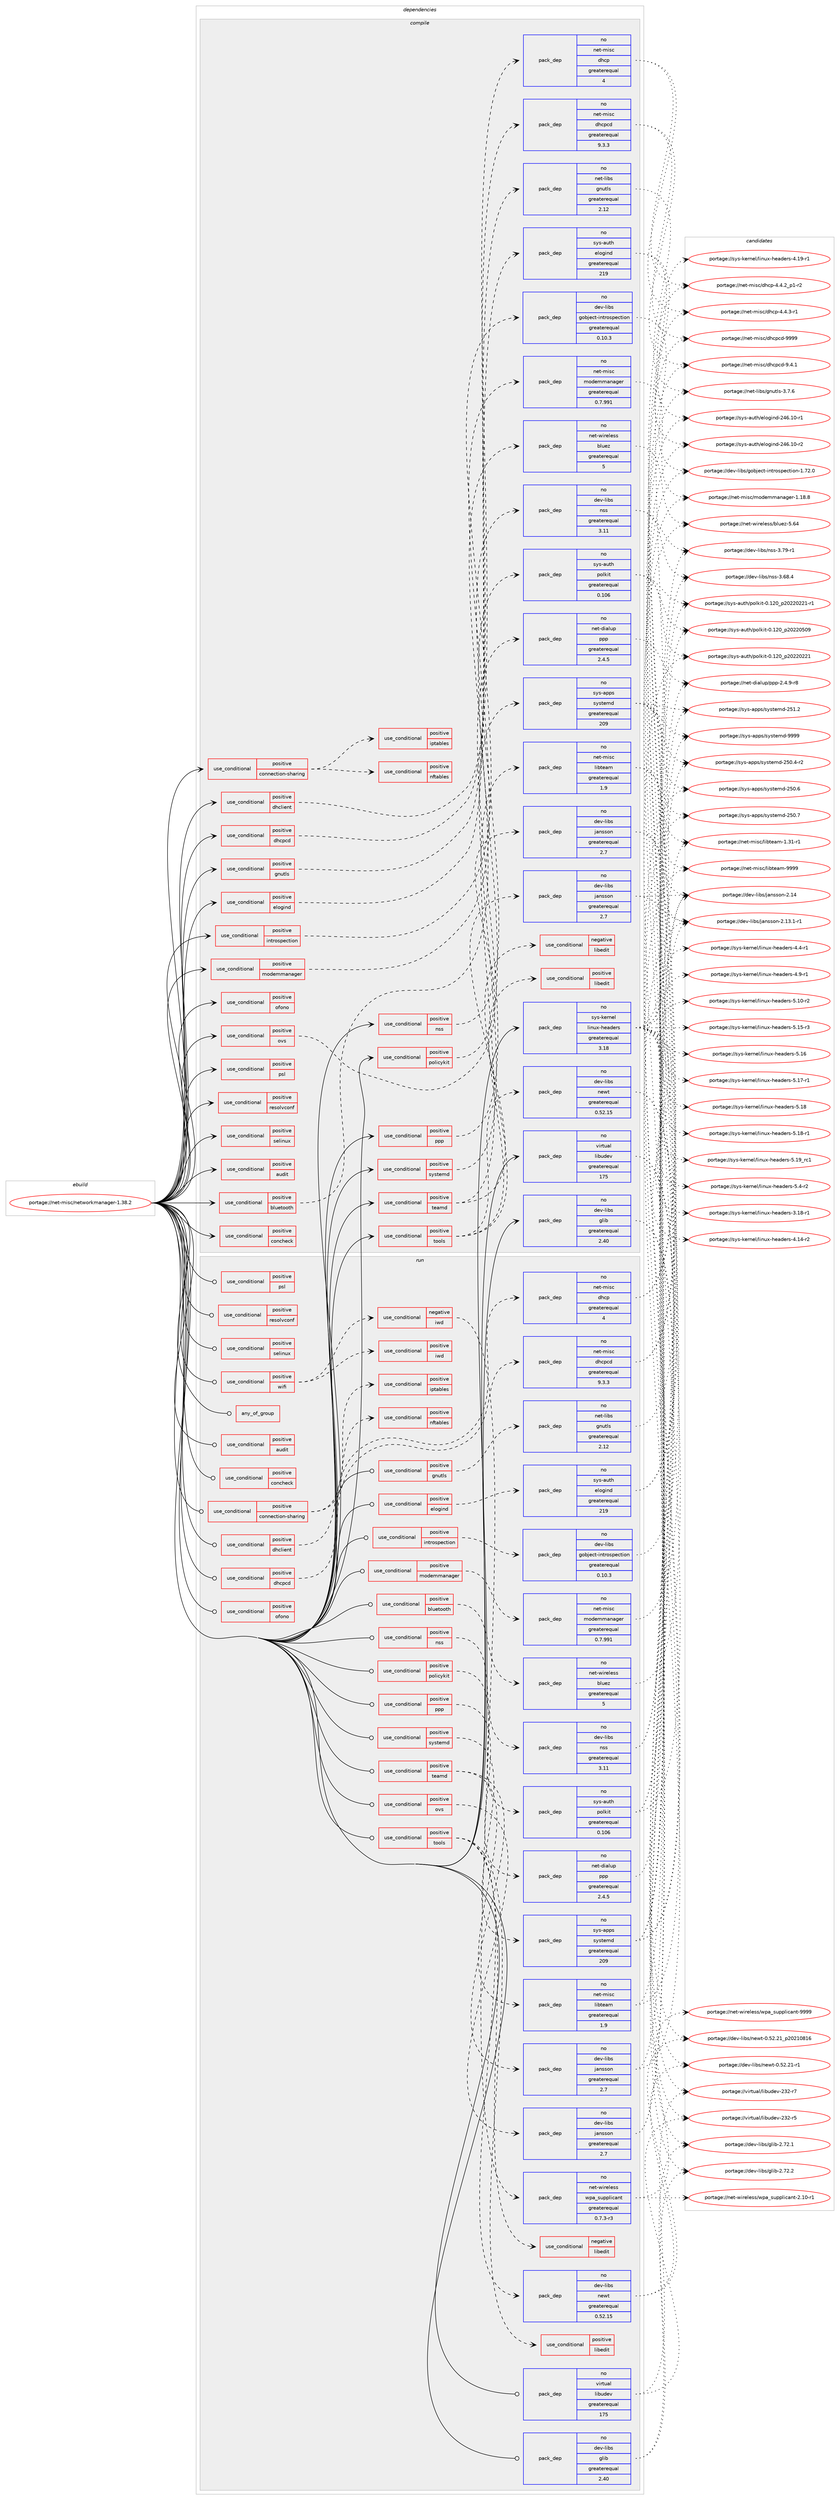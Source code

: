 digraph prolog {

# *************
# Graph options
# *************

newrank=true;
concentrate=true;
compound=true;
graph [rankdir=LR,fontname=Helvetica,fontsize=10,ranksep=1.5];#, ranksep=2.5, nodesep=0.2];
edge  [arrowhead=vee];
node  [fontname=Helvetica,fontsize=10];

# **********
# The ebuild
# **********

subgraph cluster_leftcol {
color=gray;
rank=same;
label=<<i>ebuild</i>>;
id [label="portage://net-misc/networkmanager-1.38.2", color=red, width=4, href="../net-misc/networkmanager-1.38.2.svg"];
}

# ****************
# The dependencies
# ****************

subgraph cluster_midcol {
color=gray;
label=<<i>dependencies</i>>;
subgraph cluster_compile {
fillcolor="#eeeeee";
style=filled;
label=<<i>compile</i>>;
subgraph cond1338 {
dependency1899 [label=<<TABLE BORDER="0" CELLBORDER="1" CELLSPACING="0" CELLPADDING="4"><TR><TD ROWSPAN="3" CELLPADDING="10">use_conditional</TD></TR><TR><TD>positive</TD></TR><TR><TD>audit</TD></TR></TABLE>>, shape=none, color=red];
# *** BEGIN UNKNOWN DEPENDENCY TYPE (TODO) ***
# dependency1899 -> package_dependency(portage://net-misc/networkmanager-1.38.2,install,no,sys-process,audit,none,[,,],[],[])
# *** END UNKNOWN DEPENDENCY TYPE (TODO) ***

}
id:e -> dependency1899:w [weight=20,style="solid",arrowhead="vee"];
subgraph cond1339 {
dependency1900 [label=<<TABLE BORDER="0" CELLBORDER="1" CELLSPACING="0" CELLPADDING="4"><TR><TD ROWSPAN="3" CELLPADDING="10">use_conditional</TD></TR><TR><TD>positive</TD></TR><TR><TD>bluetooth</TD></TR></TABLE>>, shape=none, color=red];
subgraph pack553 {
dependency1901 [label=<<TABLE BORDER="0" CELLBORDER="1" CELLSPACING="0" CELLPADDING="4" WIDTH="220"><TR><TD ROWSPAN="6" CELLPADDING="30">pack_dep</TD></TR><TR><TD WIDTH="110">no</TD></TR><TR><TD>net-wireless</TD></TR><TR><TD>bluez</TD></TR><TR><TD>greaterequal</TD></TR><TR><TD>5</TD></TR></TABLE>>, shape=none, color=blue];
}
dependency1900:e -> dependency1901:w [weight=20,style="dashed",arrowhead="vee"];
}
id:e -> dependency1900:w [weight=20,style="solid",arrowhead="vee"];
subgraph cond1340 {
dependency1902 [label=<<TABLE BORDER="0" CELLBORDER="1" CELLSPACING="0" CELLPADDING="4"><TR><TD ROWSPAN="3" CELLPADDING="10">use_conditional</TD></TR><TR><TD>positive</TD></TR><TR><TD>concheck</TD></TR></TABLE>>, shape=none, color=red];
# *** BEGIN UNKNOWN DEPENDENCY TYPE (TODO) ***
# dependency1902 -> package_dependency(portage://net-misc/networkmanager-1.38.2,install,no,net-misc,curl,none,[,,],[],[])
# *** END UNKNOWN DEPENDENCY TYPE (TODO) ***

}
id:e -> dependency1902:w [weight=20,style="solid",arrowhead="vee"];
subgraph cond1341 {
dependency1903 [label=<<TABLE BORDER="0" CELLBORDER="1" CELLSPACING="0" CELLPADDING="4"><TR><TD ROWSPAN="3" CELLPADDING="10">use_conditional</TD></TR><TR><TD>positive</TD></TR><TR><TD>connection-sharing</TD></TR></TABLE>>, shape=none, color=red];
# *** BEGIN UNKNOWN DEPENDENCY TYPE (TODO) ***
# dependency1903 -> package_dependency(portage://net-misc/networkmanager-1.38.2,install,no,net-dns,dnsmasq,none,[,,],[],[use(enable(dbus),none),use(enable(dhcp),none)])
# *** END UNKNOWN DEPENDENCY TYPE (TODO) ***

subgraph cond1342 {
dependency1904 [label=<<TABLE BORDER="0" CELLBORDER="1" CELLSPACING="0" CELLPADDING="4"><TR><TD ROWSPAN="3" CELLPADDING="10">use_conditional</TD></TR><TR><TD>positive</TD></TR><TR><TD>iptables</TD></TR></TABLE>>, shape=none, color=red];
# *** BEGIN UNKNOWN DEPENDENCY TYPE (TODO) ***
# dependency1904 -> package_dependency(portage://net-misc/networkmanager-1.38.2,install,no,net-firewall,iptables,none,[,,],[],[])
# *** END UNKNOWN DEPENDENCY TYPE (TODO) ***

}
dependency1903:e -> dependency1904:w [weight=20,style="dashed",arrowhead="vee"];
subgraph cond1343 {
dependency1905 [label=<<TABLE BORDER="0" CELLBORDER="1" CELLSPACING="0" CELLPADDING="4"><TR><TD ROWSPAN="3" CELLPADDING="10">use_conditional</TD></TR><TR><TD>positive</TD></TR><TR><TD>nftables</TD></TR></TABLE>>, shape=none, color=red];
# *** BEGIN UNKNOWN DEPENDENCY TYPE (TODO) ***
# dependency1905 -> package_dependency(portage://net-misc/networkmanager-1.38.2,install,no,net-firewall,nftables,none,[,,],[],[])
# *** END UNKNOWN DEPENDENCY TYPE (TODO) ***

}
dependency1903:e -> dependency1905:w [weight=20,style="dashed",arrowhead="vee"];
}
id:e -> dependency1903:w [weight=20,style="solid",arrowhead="vee"];
subgraph cond1344 {
dependency1906 [label=<<TABLE BORDER="0" CELLBORDER="1" CELLSPACING="0" CELLPADDING="4"><TR><TD ROWSPAN="3" CELLPADDING="10">use_conditional</TD></TR><TR><TD>positive</TD></TR><TR><TD>dhclient</TD></TR></TABLE>>, shape=none, color=red];
subgraph pack554 {
dependency1907 [label=<<TABLE BORDER="0" CELLBORDER="1" CELLSPACING="0" CELLPADDING="4" WIDTH="220"><TR><TD ROWSPAN="6" CELLPADDING="30">pack_dep</TD></TR><TR><TD WIDTH="110">no</TD></TR><TR><TD>net-misc</TD></TR><TR><TD>dhcp</TD></TR><TR><TD>greaterequal</TD></TR><TR><TD>4</TD></TR></TABLE>>, shape=none, color=blue];
}
dependency1906:e -> dependency1907:w [weight=20,style="dashed",arrowhead="vee"];
}
id:e -> dependency1906:w [weight=20,style="solid",arrowhead="vee"];
subgraph cond1345 {
dependency1908 [label=<<TABLE BORDER="0" CELLBORDER="1" CELLSPACING="0" CELLPADDING="4"><TR><TD ROWSPAN="3" CELLPADDING="10">use_conditional</TD></TR><TR><TD>positive</TD></TR><TR><TD>dhcpcd</TD></TR></TABLE>>, shape=none, color=red];
subgraph pack555 {
dependency1909 [label=<<TABLE BORDER="0" CELLBORDER="1" CELLSPACING="0" CELLPADDING="4" WIDTH="220"><TR><TD ROWSPAN="6" CELLPADDING="30">pack_dep</TD></TR><TR><TD WIDTH="110">no</TD></TR><TR><TD>net-misc</TD></TR><TR><TD>dhcpcd</TD></TR><TR><TD>greaterequal</TD></TR><TR><TD>9.3.3</TD></TR></TABLE>>, shape=none, color=blue];
}
dependency1908:e -> dependency1909:w [weight=20,style="dashed",arrowhead="vee"];
}
id:e -> dependency1908:w [weight=20,style="solid",arrowhead="vee"];
subgraph cond1346 {
dependency1910 [label=<<TABLE BORDER="0" CELLBORDER="1" CELLSPACING="0" CELLPADDING="4"><TR><TD ROWSPAN="3" CELLPADDING="10">use_conditional</TD></TR><TR><TD>positive</TD></TR><TR><TD>elogind</TD></TR></TABLE>>, shape=none, color=red];
subgraph pack556 {
dependency1911 [label=<<TABLE BORDER="0" CELLBORDER="1" CELLSPACING="0" CELLPADDING="4" WIDTH="220"><TR><TD ROWSPAN="6" CELLPADDING="30">pack_dep</TD></TR><TR><TD WIDTH="110">no</TD></TR><TR><TD>sys-auth</TD></TR><TR><TD>elogind</TD></TR><TR><TD>greaterequal</TD></TR><TR><TD>219</TD></TR></TABLE>>, shape=none, color=blue];
}
dependency1910:e -> dependency1911:w [weight=20,style="dashed",arrowhead="vee"];
}
id:e -> dependency1910:w [weight=20,style="solid",arrowhead="vee"];
subgraph cond1347 {
dependency1912 [label=<<TABLE BORDER="0" CELLBORDER="1" CELLSPACING="0" CELLPADDING="4"><TR><TD ROWSPAN="3" CELLPADDING="10">use_conditional</TD></TR><TR><TD>positive</TD></TR><TR><TD>gnutls</TD></TR></TABLE>>, shape=none, color=red];
subgraph pack557 {
dependency1913 [label=<<TABLE BORDER="0" CELLBORDER="1" CELLSPACING="0" CELLPADDING="4" WIDTH="220"><TR><TD ROWSPAN="6" CELLPADDING="30">pack_dep</TD></TR><TR><TD WIDTH="110">no</TD></TR><TR><TD>net-libs</TD></TR><TR><TD>gnutls</TD></TR><TR><TD>greaterequal</TD></TR><TR><TD>2.12</TD></TR></TABLE>>, shape=none, color=blue];
}
dependency1912:e -> dependency1913:w [weight=20,style="dashed",arrowhead="vee"];
}
id:e -> dependency1912:w [weight=20,style="solid",arrowhead="vee"];
subgraph cond1348 {
dependency1914 [label=<<TABLE BORDER="0" CELLBORDER="1" CELLSPACING="0" CELLPADDING="4"><TR><TD ROWSPAN="3" CELLPADDING="10">use_conditional</TD></TR><TR><TD>positive</TD></TR><TR><TD>introspection</TD></TR></TABLE>>, shape=none, color=red];
subgraph pack558 {
dependency1915 [label=<<TABLE BORDER="0" CELLBORDER="1" CELLSPACING="0" CELLPADDING="4" WIDTH="220"><TR><TD ROWSPAN="6" CELLPADDING="30">pack_dep</TD></TR><TR><TD WIDTH="110">no</TD></TR><TR><TD>dev-libs</TD></TR><TR><TD>gobject-introspection</TD></TR><TR><TD>greaterequal</TD></TR><TR><TD>0.10.3</TD></TR></TABLE>>, shape=none, color=blue];
}
dependency1914:e -> dependency1915:w [weight=20,style="dashed",arrowhead="vee"];
}
id:e -> dependency1914:w [weight=20,style="solid",arrowhead="vee"];
subgraph cond1349 {
dependency1916 [label=<<TABLE BORDER="0" CELLBORDER="1" CELLSPACING="0" CELLPADDING="4"><TR><TD ROWSPAN="3" CELLPADDING="10">use_conditional</TD></TR><TR><TD>positive</TD></TR><TR><TD>modemmanager</TD></TR></TABLE>>, shape=none, color=red];
# *** BEGIN UNKNOWN DEPENDENCY TYPE (TODO) ***
# dependency1916 -> package_dependency(portage://net-misc/networkmanager-1.38.2,install,no,net-misc,mobile-broadband-provider-info,none,[,,],[],[])
# *** END UNKNOWN DEPENDENCY TYPE (TODO) ***

subgraph pack559 {
dependency1917 [label=<<TABLE BORDER="0" CELLBORDER="1" CELLSPACING="0" CELLPADDING="4" WIDTH="220"><TR><TD ROWSPAN="6" CELLPADDING="30">pack_dep</TD></TR><TR><TD WIDTH="110">no</TD></TR><TR><TD>net-misc</TD></TR><TR><TD>modemmanager</TD></TR><TR><TD>greaterequal</TD></TR><TR><TD>0.7.991</TD></TR></TABLE>>, shape=none, color=blue];
}
dependency1916:e -> dependency1917:w [weight=20,style="dashed",arrowhead="vee"];
}
id:e -> dependency1916:w [weight=20,style="solid",arrowhead="vee"];
subgraph cond1350 {
dependency1918 [label=<<TABLE BORDER="0" CELLBORDER="1" CELLSPACING="0" CELLPADDING="4"><TR><TD ROWSPAN="3" CELLPADDING="10">use_conditional</TD></TR><TR><TD>positive</TD></TR><TR><TD>nss</TD></TR></TABLE>>, shape=none, color=red];
subgraph pack560 {
dependency1919 [label=<<TABLE BORDER="0" CELLBORDER="1" CELLSPACING="0" CELLPADDING="4" WIDTH="220"><TR><TD ROWSPAN="6" CELLPADDING="30">pack_dep</TD></TR><TR><TD WIDTH="110">no</TD></TR><TR><TD>dev-libs</TD></TR><TR><TD>nss</TD></TR><TR><TD>greaterequal</TD></TR><TR><TD>3.11</TD></TR></TABLE>>, shape=none, color=blue];
}
dependency1918:e -> dependency1919:w [weight=20,style="dashed",arrowhead="vee"];
}
id:e -> dependency1918:w [weight=20,style="solid",arrowhead="vee"];
subgraph cond1351 {
dependency1920 [label=<<TABLE BORDER="0" CELLBORDER="1" CELLSPACING="0" CELLPADDING="4"><TR><TD ROWSPAN="3" CELLPADDING="10">use_conditional</TD></TR><TR><TD>positive</TD></TR><TR><TD>ofono</TD></TR></TABLE>>, shape=none, color=red];
# *** BEGIN UNKNOWN DEPENDENCY TYPE (TODO) ***
# dependency1920 -> package_dependency(portage://net-misc/networkmanager-1.38.2,install,no,net-misc,ofono,none,[,,],[],[])
# *** END UNKNOWN DEPENDENCY TYPE (TODO) ***

}
id:e -> dependency1920:w [weight=20,style="solid",arrowhead="vee"];
subgraph cond1352 {
dependency1921 [label=<<TABLE BORDER="0" CELLBORDER="1" CELLSPACING="0" CELLPADDING="4"><TR><TD ROWSPAN="3" CELLPADDING="10">use_conditional</TD></TR><TR><TD>positive</TD></TR><TR><TD>ovs</TD></TR></TABLE>>, shape=none, color=red];
subgraph pack561 {
dependency1922 [label=<<TABLE BORDER="0" CELLBORDER="1" CELLSPACING="0" CELLPADDING="4" WIDTH="220"><TR><TD ROWSPAN="6" CELLPADDING="30">pack_dep</TD></TR><TR><TD WIDTH="110">no</TD></TR><TR><TD>dev-libs</TD></TR><TR><TD>jansson</TD></TR><TR><TD>greaterequal</TD></TR><TR><TD>2.7</TD></TR></TABLE>>, shape=none, color=blue];
}
dependency1921:e -> dependency1922:w [weight=20,style="dashed",arrowhead="vee"];
}
id:e -> dependency1921:w [weight=20,style="solid",arrowhead="vee"];
subgraph cond1353 {
dependency1923 [label=<<TABLE BORDER="0" CELLBORDER="1" CELLSPACING="0" CELLPADDING="4"><TR><TD ROWSPAN="3" CELLPADDING="10">use_conditional</TD></TR><TR><TD>positive</TD></TR><TR><TD>policykit</TD></TR></TABLE>>, shape=none, color=red];
subgraph pack562 {
dependency1924 [label=<<TABLE BORDER="0" CELLBORDER="1" CELLSPACING="0" CELLPADDING="4" WIDTH="220"><TR><TD ROWSPAN="6" CELLPADDING="30">pack_dep</TD></TR><TR><TD WIDTH="110">no</TD></TR><TR><TD>sys-auth</TD></TR><TR><TD>polkit</TD></TR><TR><TD>greaterequal</TD></TR><TR><TD>0.106</TD></TR></TABLE>>, shape=none, color=blue];
}
dependency1923:e -> dependency1924:w [weight=20,style="dashed",arrowhead="vee"];
}
id:e -> dependency1923:w [weight=20,style="solid",arrowhead="vee"];
subgraph cond1354 {
dependency1925 [label=<<TABLE BORDER="0" CELLBORDER="1" CELLSPACING="0" CELLPADDING="4"><TR><TD ROWSPAN="3" CELLPADDING="10">use_conditional</TD></TR><TR><TD>positive</TD></TR><TR><TD>ppp</TD></TR></TABLE>>, shape=none, color=red];
subgraph pack563 {
dependency1926 [label=<<TABLE BORDER="0" CELLBORDER="1" CELLSPACING="0" CELLPADDING="4" WIDTH="220"><TR><TD ROWSPAN="6" CELLPADDING="30">pack_dep</TD></TR><TR><TD WIDTH="110">no</TD></TR><TR><TD>net-dialup</TD></TR><TR><TD>ppp</TD></TR><TR><TD>greaterequal</TD></TR><TR><TD>2.4.5</TD></TR></TABLE>>, shape=none, color=blue];
}
dependency1925:e -> dependency1926:w [weight=20,style="dashed",arrowhead="vee"];
}
id:e -> dependency1925:w [weight=20,style="solid",arrowhead="vee"];
subgraph cond1355 {
dependency1927 [label=<<TABLE BORDER="0" CELLBORDER="1" CELLSPACING="0" CELLPADDING="4"><TR><TD ROWSPAN="3" CELLPADDING="10">use_conditional</TD></TR><TR><TD>positive</TD></TR><TR><TD>psl</TD></TR></TABLE>>, shape=none, color=red];
# *** BEGIN UNKNOWN DEPENDENCY TYPE (TODO) ***
# dependency1927 -> package_dependency(portage://net-misc/networkmanager-1.38.2,install,no,net-libs,libpsl,none,[,,],[],[])
# *** END UNKNOWN DEPENDENCY TYPE (TODO) ***

}
id:e -> dependency1927:w [weight=20,style="solid",arrowhead="vee"];
subgraph cond1356 {
dependency1928 [label=<<TABLE BORDER="0" CELLBORDER="1" CELLSPACING="0" CELLPADDING="4"><TR><TD ROWSPAN="3" CELLPADDING="10">use_conditional</TD></TR><TR><TD>positive</TD></TR><TR><TD>resolvconf</TD></TR></TABLE>>, shape=none, color=red];
# *** BEGIN UNKNOWN DEPENDENCY TYPE (TODO) ***
# dependency1928 -> package_dependency(portage://net-misc/networkmanager-1.38.2,install,no,virtual,resolvconf,none,[,,],[],[])
# *** END UNKNOWN DEPENDENCY TYPE (TODO) ***

}
id:e -> dependency1928:w [weight=20,style="solid",arrowhead="vee"];
subgraph cond1357 {
dependency1929 [label=<<TABLE BORDER="0" CELLBORDER="1" CELLSPACING="0" CELLPADDING="4"><TR><TD ROWSPAN="3" CELLPADDING="10">use_conditional</TD></TR><TR><TD>positive</TD></TR><TR><TD>selinux</TD></TR></TABLE>>, shape=none, color=red];
# *** BEGIN UNKNOWN DEPENDENCY TYPE (TODO) ***
# dependency1929 -> package_dependency(portage://net-misc/networkmanager-1.38.2,install,no,sec-policy,selinux-networkmanager,none,[,,],[],[])
# *** END UNKNOWN DEPENDENCY TYPE (TODO) ***

# *** BEGIN UNKNOWN DEPENDENCY TYPE (TODO) ***
# dependency1929 -> package_dependency(portage://net-misc/networkmanager-1.38.2,install,no,sys-libs,libselinux,none,[,,],[],[])
# *** END UNKNOWN DEPENDENCY TYPE (TODO) ***

}
id:e -> dependency1929:w [weight=20,style="solid",arrowhead="vee"];
subgraph cond1358 {
dependency1930 [label=<<TABLE BORDER="0" CELLBORDER="1" CELLSPACING="0" CELLPADDING="4"><TR><TD ROWSPAN="3" CELLPADDING="10">use_conditional</TD></TR><TR><TD>positive</TD></TR><TR><TD>systemd</TD></TR></TABLE>>, shape=none, color=red];
subgraph pack564 {
dependency1931 [label=<<TABLE BORDER="0" CELLBORDER="1" CELLSPACING="0" CELLPADDING="4" WIDTH="220"><TR><TD ROWSPAN="6" CELLPADDING="30">pack_dep</TD></TR><TR><TD WIDTH="110">no</TD></TR><TR><TD>sys-apps</TD></TR><TR><TD>systemd</TD></TR><TR><TD>greaterequal</TD></TR><TR><TD>209</TD></TR></TABLE>>, shape=none, color=blue];
}
dependency1930:e -> dependency1931:w [weight=20,style="dashed",arrowhead="vee"];
}
id:e -> dependency1930:w [weight=20,style="solid",arrowhead="vee"];
subgraph cond1359 {
dependency1932 [label=<<TABLE BORDER="0" CELLBORDER="1" CELLSPACING="0" CELLPADDING="4"><TR><TD ROWSPAN="3" CELLPADDING="10">use_conditional</TD></TR><TR><TD>positive</TD></TR><TR><TD>teamd</TD></TR></TABLE>>, shape=none, color=red];
subgraph pack565 {
dependency1933 [label=<<TABLE BORDER="0" CELLBORDER="1" CELLSPACING="0" CELLPADDING="4" WIDTH="220"><TR><TD ROWSPAN="6" CELLPADDING="30">pack_dep</TD></TR><TR><TD WIDTH="110">no</TD></TR><TR><TD>dev-libs</TD></TR><TR><TD>jansson</TD></TR><TR><TD>greaterequal</TD></TR><TR><TD>2.7</TD></TR></TABLE>>, shape=none, color=blue];
}
dependency1932:e -> dependency1933:w [weight=20,style="dashed",arrowhead="vee"];
subgraph pack566 {
dependency1934 [label=<<TABLE BORDER="0" CELLBORDER="1" CELLSPACING="0" CELLPADDING="4" WIDTH="220"><TR><TD ROWSPAN="6" CELLPADDING="30">pack_dep</TD></TR><TR><TD WIDTH="110">no</TD></TR><TR><TD>net-misc</TD></TR><TR><TD>libteam</TD></TR><TR><TD>greaterequal</TD></TR><TR><TD>1.9</TD></TR></TABLE>>, shape=none, color=blue];
}
dependency1932:e -> dependency1934:w [weight=20,style="dashed",arrowhead="vee"];
}
id:e -> dependency1932:w [weight=20,style="solid",arrowhead="vee"];
subgraph cond1360 {
dependency1935 [label=<<TABLE BORDER="0" CELLBORDER="1" CELLSPACING="0" CELLPADDING="4"><TR><TD ROWSPAN="3" CELLPADDING="10">use_conditional</TD></TR><TR><TD>positive</TD></TR><TR><TD>tools</TD></TR></TABLE>>, shape=none, color=red];
subgraph pack567 {
dependency1936 [label=<<TABLE BORDER="0" CELLBORDER="1" CELLSPACING="0" CELLPADDING="4" WIDTH="220"><TR><TD ROWSPAN="6" CELLPADDING="30">pack_dep</TD></TR><TR><TD WIDTH="110">no</TD></TR><TR><TD>dev-libs</TD></TR><TR><TD>newt</TD></TR><TR><TD>greaterequal</TD></TR><TR><TD>0.52.15</TD></TR></TABLE>>, shape=none, color=blue];
}
dependency1935:e -> dependency1936:w [weight=20,style="dashed",arrowhead="vee"];
subgraph cond1361 {
dependency1937 [label=<<TABLE BORDER="0" CELLBORDER="1" CELLSPACING="0" CELLPADDING="4"><TR><TD ROWSPAN="3" CELLPADDING="10">use_conditional</TD></TR><TR><TD>positive</TD></TR><TR><TD>libedit</TD></TR></TABLE>>, shape=none, color=red];
# *** BEGIN UNKNOWN DEPENDENCY TYPE (TODO) ***
# dependency1937 -> package_dependency(portage://net-misc/networkmanager-1.38.2,install,no,dev-libs,libedit,none,[,,],[],[])
# *** END UNKNOWN DEPENDENCY TYPE (TODO) ***

}
dependency1935:e -> dependency1937:w [weight=20,style="dashed",arrowhead="vee"];
subgraph cond1362 {
dependency1938 [label=<<TABLE BORDER="0" CELLBORDER="1" CELLSPACING="0" CELLPADDING="4"><TR><TD ROWSPAN="3" CELLPADDING="10">use_conditional</TD></TR><TR><TD>negative</TD></TR><TR><TD>libedit</TD></TR></TABLE>>, shape=none, color=red];
# *** BEGIN UNKNOWN DEPENDENCY TYPE (TODO) ***
# dependency1938 -> package_dependency(portage://net-misc/networkmanager-1.38.2,install,no,sys-libs,readline,none,[,,],any_same_slot,[])
# *** END UNKNOWN DEPENDENCY TYPE (TODO) ***

}
dependency1935:e -> dependency1938:w [weight=20,style="dashed",arrowhead="vee"];
}
id:e -> dependency1935:w [weight=20,style="solid",arrowhead="vee"];
subgraph pack568 {
dependency1939 [label=<<TABLE BORDER="0" CELLBORDER="1" CELLSPACING="0" CELLPADDING="4" WIDTH="220"><TR><TD ROWSPAN="6" CELLPADDING="30">pack_dep</TD></TR><TR><TD WIDTH="110">no</TD></TR><TR><TD>dev-libs</TD></TR><TR><TD>glib</TD></TR><TR><TD>greaterequal</TD></TR><TR><TD>2.40</TD></TR></TABLE>>, shape=none, color=blue];
}
id:e -> dependency1939:w [weight=20,style="solid",arrowhead="vee"];
# *** BEGIN UNKNOWN DEPENDENCY TYPE (TODO) ***
# id -> package_dependency(portage://net-misc/networkmanager-1.38.2,install,no,net-libs,libndp,none,[,,],[],[])
# *** END UNKNOWN DEPENDENCY TYPE (TODO) ***

# *** BEGIN UNKNOWN DEPENDENCY TYPE (TODO) ***
# id -> package_dependency(portage://net-misc/networkmanager-1.38.2,install,no,net-libs,libndp,none,[,,],[],[use(optenable(abi_x86_32),negative),use(optenable(abi_x86_64),negative),use(optenable(abi_x86_x32),negative),use(optenable(abi_mips_n32),negative),use(optenable(abi_mips_n64),negative),use(optenable(abi_mips_o32),negative),use(optenable(abi_s390_32),negative),use(optenable(abi_s390_64),negative)])
# *** END UNKNOWN DEPENDENCY TYPE (TODO) ***

# *** BEGIN UNKNOWN DEPENDENCY TYPE (TODO) ***
# id -> package_dependency(portage://net-misc/networkmanager-1.38.2,install,no,sys-apps,dbus,none,[,,],[],[])
# *** END UNKNOWN DEPENDENCY TYPE (TODO) ***

# *** BEGIN UNKNOWN DEPENDENCY TYPE (TODO) ***
# id -> package_dependency(portage://net-misc/networkmanager-1.38.2,install,no,sys-apps,util-linux,none,[,,],[],[use(optenable(abi_x86_32),negative),use(optenable(abi_x86_64),negative),use(optenable(abi_x86_x32),negative),use(optenable(abi_mips_n32),negative),use(optenable(abi_mips_n64),negative),use(optenable(abi_mips_o32),negative),use(optenable(abi_s390_32),negative),use(optenable(abi_s390_64),negative)])
# *** END UNKNOWN DEPENDENCY TYPE (TODO) ***

subgraph pack569 {
dependency1940 [label=<<TABLE BORDER="0" CELLBORDER="1" CELLSPACING="0" CELLPADDING="4" WIDTH="220"><TR><TD ROWSPAN="6" CELLPADDING="30">pack_dep</TD></TR><TR><TD WIDTH="110">no</TD></TR><TR><TD>sys-kernel</TD></TR><TR><TD>linux-headers</TD></TR><TR><TD>greaterequal</TD></TR><TR><TD>3.18</TD></TR></TABLE>>, shape=none, color=blue];
}
id:e -> dependency1940:w [weight=20,style="solid",arrowhead="vee"];
subgraph pack570 {
dependency1941 [label=<<TABLE BORDER="0" CELLBORDER="1" CELLSPACING="0" CELLPADDING="4" WIDTH="220"><TR><TD ROWSPAN="6" CELLPADDING="30">pack_dep</TD></TR><TR><TD WIDTH="110">no</TD></TR><TR><TD>virtual</TD></TR><TR><TD>libudev</TD></TR><TR><TD>greaterequal</TD></TR><TR><TD>175</TD></TR></TABLE>>, shape=none, color=blue];
}
id:e -> dependency1941:w [weight=20,style="solid",arrowhead="vee"];
}
subgraph cluster_compileandrun {
fillcolor="#eeeeee";
style=filled;
label=<<i>compile and run</i>>;
}
subgraph cluster_run {
fillcolor="#eeeeee";
style=filled;
label=<<i>run</i>>;
subgraph any10 {
dependency1942 [label=<<TABLE BORDER="0" CELLBORDER="1" CELLSPACING="0" CELLPADDING="4"><TR><TD CELLPADDING="10">any_of_group</TD></TR></TABLE>>, shape=none, color=red];# *** BEGIN UNKNOWN DEPENDENCY TYPE (TODO) ***
# dependency1942 -> package_dependency(portage://net-misc/networkmanager-1.38.2,run,no,net-misc,iputils,none,[,,],[],[use(enable(arping),positive)])
# *** END UNKNOWN DEPENDENCY TYPE (TODO) ***

# *** BEGIN UNKNOWN DEPENDENCY TYPE (TODO) ***
# dependency1942 -> package_dependency(portage://net-misc/networkmanager-1.38.2,run,no,net-analyzer,arping,none,[,,],[],[])
# *** END UNKNOWN DEPENDENCY TYPE (TODO) ***

}
id:e -> dependency1942:w [weight=20,style="solid",arrowhead="odot"];
subgraph cond1363 {
dependency1943 [label=<<TABLE BORDER="0" CELLBORDER="1" CELLSPACING="0" CELLPADDING="4"><TR><TD ROWSPAN="3" CELLPADDING="10">use_conditional</TD></TR><TR><TD>positive</TD></TR><TR><TD>audit</TD></TR></TABLE>>, shape=none, color=red];
# *** BEGIN UNKNOWN DEPENDENCY TYPE (TODO) ***
# dependency1943 -> package_dependency(portage://net-misc/networkmanager-1.38.2,run,no,sys-process,audit,none,[,,],[],[])
# *** END UNKNOWN DEPENDENCY TYPE (TODO) ***

}
id:e -> dependency1943:w [weight=20,style="solid",arrowhead="odot"];
subgraph cond1364 {
dependency1944 [label=<<TABLE BORDER="0" CELLBORDER="1" CELLSPACING="0" CELLPADDING="4"><TR><TD ROWSPAN="3" CELLPADDING="10">use_conditional</TD></TR><TR><TD>positive</TD></TR><TR><TD>bluetooth</TD></TR></TABLE>>, shape=none, color=red];
subgraph pack571 {
dependency1945 [label=<<TABLE BORDER="0" CELLBORDER="1" CELLSPACING="0" CELLPADDING="4" WIDTH="220"><TR><TD ROWSPAN="6" CELLPADDING="30">pack_dep</TD></TR><TR><TD WIDTH="110">no</TD></TR><TR><TD>net-wireless</TD></TR><TR><TD>bluez</TD></TR><TR><TD>greaterequal</TD></TR><TR><TD>5</TD></TR></TABLE>>, shape=none, color=blue];
}
dependency1944:e -> dependency1945:w [weight=20,style="dashed",arrowhead="vee"];
}
id:e -> dependency1944:w [weight=20,style="solid",arrowhead="odot"];
subgraph cond1365 {
dependency1946 [label=<<TABLE BORDER="0" CELLBORDER="1" CELLSPACING="0" CELLPADDING="4"><TR><TD ROWSPAN="3" CELLPADDING="10">use_conditional</TD></TR><TR><TD>positive</TD></TR><TR><TD>concheck</TD></TR></TABLE>>, shape=none, color=red];
# *** BEGIN UNKNOWN DEPENDENCY TYPE (TODO) ***
# dependency1946 -> package_dependency(portage://net-misc/networkmanager-1.38.2,run,no,net-misc,curl,none,[,,],[],[])
# *** END UNKNOWN DEPENDENCY TYPE (TODO) ***

}
id:e -> dependency1946:w [weight=20,style="solid",arrowhead="odot"];
subgraph cond1366 {
dependency1947 [label=<<TABLE BORDER="0" CELLBORDER="1" CELLSPACING="0" CELLPADDING="4"><TR><TD ROWSPAN="3" CELLPADDING="10">use_conditional</TD></TR><TR><TD>positive</TD></TR><TR><TD>connection-sharing</TD></TR></TABLE>>, shape=none, color=red];
# *** BEGIN UNKNOWN DEPENDENCY TYPE (TODO) ***
# dependency1947 -> package_dependency(portage://net-misc/networkmanager-1.38.2,run,no,net-dns,dnsmasq,none,[,,],[],[use(enable(dbus),none),use(enable(dhcp),none)])
# *** END UNKNOWN DEPENDENCY TYPE (TODO) ***

subgraph cond1367 {
dependency1948 [label=<<TABLE BORDER="0" CELLBORDER="1" CELLSPACING="0" CELLPADDING="4"><TR><TD ROWSPAN="3" CELLPADDING="10">use_conditional</TD></TR><TR><TD>positive</TD></TR><TR><TD>iptables</TD></TR></TABLE>>, shape=none, color=red];
# *** BEGIN UNKNOWN DEPENDENCY TYPE (TODO) ***
# dependency1948 -> package_dependency(portage://net-misc/networkmanager-1.38.2,run,no,net-firewall,iptables,none,[,,],[],[])
# *** END UNKNOWN DEPENDENCY TYPE (TODO) ***

}
dependency1947:e -> dependency1948:w [weight=20,style="dashed",arrowhead="vee"];
subgraph cond1368 {
dependency1949 [label=<<TABLE BORDER="0" CELLBORDER="1" CELLSPACING="0" CELLPADDING="4"><TR><TD ROWSPAN="3" CELLPADDING="10">use_conditional</TD></TR><TR><TD>positive</TD></TR><TR><TD>nftables</TD></TR></TABLE>>, shape=none, color=red];
# *** BEGIN UNKNOWN DEPENDENCY TYPE (TODO) ***
# dependency1949 -> package_dependency(portage://net-misc/networkmanager-1.38.2,run,no,net-firewall,nftables,none,[,,],[],[])
# *** END UNKNOWN DEPENDENCY TYPE (TODO) ***

}
dependency1947:e -> dependency1949:w [weight=20,style="dashed",arrowhead="vee"];
}
id:e -> dependency1947:w [weight=20,style="solid",arrowhead="odot"];
subgraph cond1369 {
dependency1950 [label=<<TABLE BORDER="0" CELLBORDER="1" CELLSPACING="0" CELLPADDING="4"><TR><TD ROWSPAN="3" CELLPADDING="10">use_conditional</TD></TR><TR><TD>positive</TD></TR><TR><TD>dhclient</TD></TR></TABLE>>, shape=none, color=red];
subgraph pack572 {
dependency1951 [label=<<TABLE BORDER="0" CELLBORDER="1" CELLSPACING="0" CELLPADDING="4" WIDTH="220"><TR><TD ROWSPAN="6" CELLPADDING="30">pack_dep</TD></TR><TR><TD WIDTH="110">no</TD></TR><TR><TD>net-misc</TD></TR><TR><TD>dhcp</TD></TR><TR><TD>greaterequal</TD></TR><TR><TD>4</TD></TR></TABLE>>, shape=none, color=blue];
}
dependency1950:e -> dependency1951:w [weight=20,style="dashed",arrowhead="vee"];
}
id:e -> dependency1950:w [weight=20,style="solid",arrowhead="odot"];
subgraph cond1370 {
dependency1952 [label=<<TABLE BORDER="0" CELLBORDER="1" CELLSPACING="0" CELLPADDING="4"><TR><TD ROWSPAN="3" CELLPADDING="10">use_conditional</TD></TR><TR><TD>positive</TD></TR><TR><TD>dhcpcd</TD></TR></TABLE>>, shape=none, color=red];
subgraph pack573 {
dependency1953 [label=<<TABLE BORDER="0" CELLBORDER="1" CELLSPACING="0" CELLPADDING="4" WIDTH="220"><TR><TD ROWSPAN="6" CELLPADDING="30">pack_dep</TD></TR><TR><TD WIDTH="110">no</TD></TR><TR><TD>net-misc</TD></TR><TR><TD>dhcpcd</TD></TR><TR><TD>greaterequal</TD></TR><TR><TD>9.3.3</TD></TR></TABLE>>, shape=none, color=blue];
}
dependency1952:e -> dependency1953:w [weight=20,style="dashed",arrowhead="vee"];
}
id:e -> dependency1952:w [weight=20,style="solid",arrowhead="odot"];
subgraph cond1371 {
dependency1954 [label=<<TABLE BORDER="0" CELLBORDER="1" CELLSPACING="0" CELLPADDING="4"><TR><TD ROWSPAN="3" CELLPADDING="10">use_conditional</TD></TR><TR><TD>positive</TD></TR><TR><TD>elogind</TD></TR></TABLE>>, shape=none, color=red];
subgraph pack574 {
dependency1955 [label=<<TABLE BORDER="0" CELLBORDER="1" CELLSPACING="0" CELLPADDING="4" WIDTH="220"><TR><TD ROWSPAN="6" CELLPADDING="30">pack_dep</TD></TR><TR><TD WIDTH="110">no</TD></TR><TR><TD>sys-auth</TD></TR><TR><TD>elogind</TD></TR><TR><TD>greaterequal</TD></TR><TR><TD>219</TD></TR></TABLE>>, shape=none, color=blue];
}
dependency1954:e -> dependency1955:w [weight=20,style="dashed",arrowhead="vee"];
}
id:e -> dependency1954:w [weight=20,style="solid",arrowhead="odot"];
subgraph cond1372 {
dependency1956 [label=<<TABLE BORDER="0" CELLBORDER="1" CELLSPACING="0" CELLPADDING="4"><TR><TD ROWSPAN="3" CELLPADDING="10">use_conditional</TD></TR><TR><TD>positive</TD></TR><TR><TD>gnutls</TD></TR></TABLE>>, shape=none, color=red];
subgraph pack575 {
dependency1957 [label=<<TABLE BORDER="0" CELLBORDER="1" CELLSPACING="0" CELLPADDING="4" WIDTH="220"><TR><TD ROWSPAN="6" CELLPADDING="30">pack_dep</TD></TR><TR><TD WIDTH="110">no</TD></TR><TR><TD>net-libs</TD></TR><TR><TD>gnutls</TD></TR><TR><TD>greaterequal</TD></TR><TR><TD>2.12</TD></TR></TABLE>>, shape=none, color=blue];
}
dependency1956:e -> dependency1957:w [weight=20,style="dashed",arrowhead="vee"];
}
id:e -> dependency1956:w [weight=20,style="solid",arrowhead="odot"];
subgraph cond1373 {
dependency1958 [label=<<TABLE BORDER="0" CELLBORDER="1" CELLSPACING="0" CELLPADDING="4"><TR><TD ROWSPAN="3" CELLPADDING="10">use_conditional</TD></TR><TR><TD>positive</TD></TR><TR><TD>introspection</TD></TR></TABLE>>, shape=none, color=red];
subgraph pack576 {
dependency1959 [label=<<TABLE BORDER="0" CELLBORDER="1" CELLSPACING="0" CELLPADDING="4" WIDTH="220"><TR><TD ROWSPAN="6" CELLPADDING="30">pack_dep</TD></TR><TR><TD WIDTH="110">no</TD></TR><TR><TD>dev-libs</TD></TR><TR><TD>gobject-introspection</TD></TR><TR><TD>greaterequal</TD></TR><TR><TD>0.10.3</TD></TR></TABLE>>, shape=none, color=blue];
}
dependency1958:e -> dependency1959:w [weight=20,style="dashed",arrowhead="vee"];
}
id:e -> dependency1958:w [weight=20,style="solid",arrowhead="odot"];
subgraph cond1374 {
dependency1960 [label=<<TABLE BORDER="0" CELLBORDER="1" CELLSPACING="0" CELLPADDING="4"><TR><TD ROWSPAN="3" CELLPADDING="10">use_conditional</TD></TR><TR><TD>positive</TD></TR><TR><TD>modemmanager</TD></TR></TABLE>>, shape=none, color=red];
# *** BEGIN UNKNOWN DEPENDENCY TYPE (TODO) ***
# dependency1960 -> package_dependency(portage://net-misc/networkmanager-1.38.2,run,no,net-misc,mobile-broadband-provider-info,none,[,,],[],[])
# *** END UNKNOWN DEPENDENCY TYPE (TODO) ***

subgraph pack577 {
dependency1961 [label=<<TABLE BORDER="0" CELLBORDER="1" CELLSPACING="0" CELLPADDING="4" WIDTH="220"><TR><TD ROWSPAN="6" CELLPADDING="30">pack_dep</TD></TR><TR><TD WIDTH="110">no</TD></TR><TR><TD>net-misc</TD></TR><TR><TD>modemmanager</TD></TR><TR><TD>greaterequal</TD></TR><TR><TD>0.7.991</TD></TR></TABLE>>, shape=none, color=blue];
}
dependency1960:e -> dependency1961:w [weight=20,style="dashed",arrowhead="vee"];
}
id:e -> dependency1960:w [weight=20,style="solid",arrowhead="odot"];
subgraph cond1375 {
dependency1962 [label=<<TABLE BORDER="0" CELLBORDER="1" CELLSPACING="0" CELLPADDING="4"><TR><TD ROWSPAN="3" CELLPADDING="10">use_conditional</TD></TR><TR><TD>positive</TD></TR><TR><TD>nss</TD></TR></TABLE>>, shape=none, color=red];
subgraph pack578 {
dependency1963 [label=<<TABLE BORDER="0" CELLBORDER="1" CELLSPACING="0" CELLPADDING="4" WIDTH="220"><TR><TD ROWSPAN="6" CELLPADDING="30">pack_dep</TD></TR><TR><TD WIDTH="110">no</TD></TR><TR><TD>dev-libs</TD></TR><TR><TD>nss</TD></TR><TR><TD>greaterequal</TD></TR><TR><TD>3.11</TD></TR></TABLE>>, shape=none, color=blue];
}
dependency1962:e -> dependency1963:w [weight=20,style="dashed",arrowhead="vee"];
}
id:e -> dependency1962:w [weight=20,style="solid",arrowhead="odot"];
subgraph cond1376 {
dependency1964 [label=<<TABLE BORDER="0" CELLBORDER="1" CELLSPACING="0" CELLPADDING="4"><TR><TD ROWSPAN="3" CELLPADDING="10">use_conditional</TD></TR><TR><TD>positive</TD></TR><TR><TD>ofono</TD></TR></TABLE>>, shape=none, color=red];
# *** BEGIN UNKNOWN DEPENDENCY TYPE (TODO) ***
# dependency1964 -> package_dependency(portage://net-misc/networkmanager-1.38.2,run,no,net-misc,ofono,none,[,,],[],[])
# *** END UNKNOWN DEPENDENCY TYPE (TODO) ***

}
id:e -> dependency1964:w [weight=20,style="solid",arrowhead="odot"];
subgraph cond1377 {
dependency1965 [label=<<TABLE BORDER="0" CELLBORDER="1" CELLSPACING="0" CELLPADDING="4"><TR><TD ROWSPAN="3" CELLPADDING="10">use_conditional</TD></TR><TR><TD>positive</TD></TR><TR><TD>ovs</TD></TR></TABLE>>, shape=none, color=red];
subgraph pack579 {
dependency1966 [label=<<TABLE BORDER="0" CELLBORDER="1" CELLSPACING="0" CELLPADDING="4" WIDTH="220"><TR><TD ROWSPAN="6" CELLPADDING="30">pack_dep</TD></TR><TR><TD WIDTH="110">no</TD></TR><TR><TD>dev-libs</TD></TR><TR><TD>jansson</TD></TR><TR><TD>greaterequal</TD></TR><TR><TD>2.7</TD></TR></TABLE>>, shape=none, color=blue];
}
dependency1965:e -> dependency1966:w [weight=20,style="dashed",arrowhead="vee"];
}
id:e -> dependency1965:w [weight=20,style="solid",arrowhead="odot"];
subgraph cond1378 {
dependency1967 [label=<<TABLE BORDER="0" CELLBORDER="1" CELLSPACING="0" CELLPADDING="4"><TR><TD ROWSPAN="3" CELLPADDING="10">use_conditional</TD></TR><TR><TD>positive</TD></TR><TR><TD>policykit</TD></TR></TABLE>>, shape=none, color=red];
subgraph pack580 {
dependency1968 [label=<<TABLE BORDER="0" CELLBORDER="1" CELLSPACING="0" CELLPADDING="4" WIDTH="220"><TR><TD ROWSPAN="6" CELLPADDING="30">pack_dep</TD></TR><TR><TD WIDTH="110">no</TD></TR><TR><TD>sys-auth</TD></TR><TR><TD>polkit</TD></TR><TR><TD>greaterequal</TD></TR><TR><TD>0.106</TD></TR></TABLE>>, shape=none, color=blue];
}
dependency1967:e -> dependency1968:w [weight=20,style="dashed",arrowhead="vee"];
}
id:e -> dependency1967:w [weight=20,style="solid",arrowhead="odot"];
subgraph cond1379 {
dependency1969 [label=<<TABLE BORDER="0" CELLBORDER="1" CELLSPACING="0" CELLPADDING="4"><TR><TD ROWSPAN="3" CELLPADDING="10">use_conditional</TD></TR><TR><TD>positive</TD></TR><TR><TD>ppp</TD></TR></TABLE>>, shape=none, color=red];
subgraph pack581 {
dependency1970 [label=<<TABLE BORDER="0" CELLBORDER="1" CELLSPACING="0" CELLPADDING="4" WIDTH="220"><TR><TD ROWSPAN="6" CELLPADDING="30">pack_dep</TD></TR><TR><TD WIDTH="110">no</TD></TR><TR><TD>net-dialup</TD></TR><TR><TD>ppp</TD></TR><TR><TD>greaterequal</TD></TR><TR><TD>2.4.5</TD></TR></TABLE>>, shape=none, color=blue];
}
dependency1969:e -> dependency1970:w [weight=20,style="dashed",arrowhead="vee"];
}
id:e -> dependency1969:w [weight=20,style="solid",arrowhead="odot"];
subgraph cond1380 {
dependency1971 [label=<<TABLE BORDER="0" CELLBORDER="1" CELLSPACING="0" CELLPADDING="4"><TR><TD ROWSPAN="3" CELLPADDING="10">use_conditional</TD></TR><TR><TD>positive</TD></TR><TR><TD>psl</TD></TR></TABLE>>, shape=none, color=red];
# *** BEGIN UNKNOWN DEPENDENCY TYPE (TODO) ***
# dependency1971 -> package_dependency(portage://net-misc/networkmanager-1.38.2,run,no,net-libs,libpsl,none,[,,],[],[])
# *** END UNKNOWN DEPENDENCY TYPE (TODO) ***

}
id:e -> dependency1971:w [weight=20,style="solid",arrowhead="odot"];
subgraph cond1381 {
dependency1972 [label=<<TABLE BORDER="0" CELLBORDER="1" CELLSPACING="0" CELLPADDING="4"><TR><TD ROWSPAN="3" CELLPADDING="10">use_conditional</TD></TR><TR><TD>positive</TD></TR><TR><TD>resolvconf</TD></TR></TABLE>>, shape=none, color=red];
# *** BEGIN UNKNOWN DEPENDENCY TYPE (TODO) ***
# dependency1972 -> package_dependency(portage://net-misc/networkmanager-1.38.2,run,no,virtual,resolvconf,none,[,,],[],[])
# *** END UNKNOWN DEPENDENCY TYPE (TODO) ***

}
id:e -> dependency1972:w [weight=20,style="solid",arrowhead="odot"];
subgraph cond1382 {
dependency1973 [label=<<TABLE BORDER="0" CELLBORDER="1" CELLSPACING="0" CELLPADDING="4"><TR><TD ROWSPAN="3" CELLPADDING="10">use_conditional</TD></TR><TR><TD>positive</TD></TR><TR><TD>selinux</TD></TR></TABLE>>, shape=none, color=red];
# *** BEGIN UNKNOWN DEPENDENCY TYPE (TODO) ***
# dependency1973 -> package_dependency(portage://net-misc/networkmanager-1.38.2,run,no,sec-policy,selinux-networkmanager,none,[,,],[],[])
# *** END UNKNOWN DEPENDENCY TYPE (TODO) ***

# *** BEGIN UNKNOWN DEPENDENCY TYPE (TODO) ***
# dependency1973 -> package_dependency(portage://net-misc/networkmanager-1.38.2,run,no,sys-libs,libselinux,none,[,,],[],[])
# *** END UNKNOWN DEPENDENCY TYPE (TODO) ***

}
id:e -> dependency1973:w [weight=20,style="solid",arrowhead="odot"];
subgraph cond1383 {
dependency1974 [label=<<TABLE BORDER="0" CELLBORDER="1" CELLSPACING="0" CELLPADDING="4"><TR><TD ROWSPAN="3" CELLPADDING="10">use_conditional</TD></TR><TR><TD>positive</TD></TR><TR><TD>systemd</TD></TR></TABLE>>, shape=none, color=red];
subgraph pack582 {
dependency1975 [label=<<TABLE BORDER="0" CELLBORDER="1" CELLSPACING="0" CELLPADDING="4" WIDTH="220"><TR><TD ROWSPAN="6" CELLPADDING="30">pack_dep</TD></TR><TR><TD WIDTH="110">no</TD></TR><TR><TD>sys-apps</TD></TR><TR><TD>systemd</TD></TR><TR><TD>greaterequal</TD></TR><TR><TD>209</TD></TR></TABLE>>, shape=none, color=blue];
}
dependency1974:e -> dependency1975:w [weight=20,style="dashed",arrowhead="vee"];
}
id:e -> dependency1974:w [weight=20,style="solid",arrowhead="odot"];
subgraph cond1384 {
dependency1976 [label=<<TABLE BORDER="0" CELLBORDER="1" CELLSPACING="0" CELLPADDING="4"><TR><TD ROWSPAN="3" CELLPADDING="10">use_conditional</TD></TR><TR><TD>positive</TD></TR><TR><TD>teamd</TD></TR></TABLE>>, shape=none, color=red];
subgraph pack583 {
dependency1977 [label=<<TABLE BORDER="0" CELLBORDER="1" CELLSPACING="0" CELLPADDING="4" WIDTH="220"><TR><TD ROWSPAN="6" CELLPADDING="30">pack_dep</TD></TR><TR><TD WIDTH="110">no</TD></TR><TR><TD>dev-libs</TD></TR><TR><TD>jansson</TD></TR><TR><TD>greaterequal</TD></TR><TR><TD>2.7</TD></TR></TABLE>>, shape=none, color=blue];
}
dependency1976:e -> dependency1977:w [weight=20,style="dashed",arrowhead="vee"];
subgraph pack584 {
dependency1978 [label=<<TABLE BORDER="0" CELLBORDER="1" CELLSPACING="0" CELLPADDING="4" WIDTH="220"><TR><TD ROWSPAN="6" CELLPADDING="30">pack_dep</TD></TR><TR><TD WIDTH="110">no</TD></TR><TR><TD>net-misc</TD></TR><TR><TD>libteam</TD></TR><TR><TD>greaterequal</TD></TR><TR><TD>1.9</TD></TR></TABLE>>, shape=none, color=blue];
}
dependency1976:e -> dependency1978:w [weight=20,style="dashed",arrowhead="vee"];
}
id:e -> dependency1976:w [weight=20,style="solid",arrowhead="odot"];
subgraph cond1385 {
dependency1979 [label=<<TABLE BORDER="0" CELLBORDER="1" CELLSPACING="0" CELLPADDING="4"><TR><TD ROWSPAN="3" CELLPADDING="10">use_conditional</TD></TR><TR><TD>positive</TD></TR><TR><TD>tools</TD></TR></TABLE>>, shape=none, color=red];
subgraph pack585 {
dependency1980 [label=<<TABLE BORDER="0" CELLBORDER="1" CELLSPACING="0" CELLPADDING="4" WIDTH="220"><TR><TD ROWSPAN="6" CELLPADDING="30">pack_dep</TD></TR><TR><TD WIDTH="110">no</TD></TR><TR><TD>dev-libs</TD></TR><TR><TD>newt</TD></TR><TR><TD>greaterequal</TD></TR><TR><TD>0.52.15</TD></TR></TABLE>>, shape=none, color=blue];
}
dependency1979:e -> dependency1980:w [weight=20,style="dashed",arrowhead="vee"];
subgraph cond1386 {
dependency1981 [label=<<TABLE BORDER="0" CELLBORDER="1" CELLSPACING="0" CELLPADDING="4"><TR><TD ROWSPAN="3" CELLPADDING="10">use_conditional</TD></TR><TR><TD>positive</TD></TR><TR><TD>libedit</TD></TR></TABLE>>, shape=none, color=red];
# *** BEGIN UNKNOWN DEPENDENCY TYPE (TODO) ***
# dependency1981 -> package_dependency(portage://net-misc/networkmanager-1.38.2,run,no,dev-libs,libedit,none,[,,],[],[])
# *** END UNKNOWN DEPENDENCY TYPE (TODO) ***

}
dependency1979:e -> dependency1981:w [weight=20,style="dashed",arrowhead="vee"];
subgraph cond1387 {
dependency1982 [label=<<TABLE BORDER="0" CELLBORDER="1" CELLSPACING="0" CELLPADDING="4"><TR><TD ROWSPAN="3" CELLPADDING="10">use_conditional</TD></TR><TR><TD>negative</TD></TR><TR><TD>libedit</TD></TR></TABLE>>, shape=none, color=red];
# *** BEGIN UNKNOWN DEPENDENCY TYPE (TODO) ***
# dependency1982 -> package_dependency(portage://net-misc/networkmanager-1.38.2,run,no,sys-libs,readline,none,[,,],any_same_slot,[])
# *** END UNKNOWN DEPENDENCY TYPE (TODO) ***

}
dependency1979:e -> dependency1982:w [weight=20,style="dashed",arrowhead="vee"];
}
id:e -> dependency1979:w [weight=20,style="solid",arrowhead="odot"];
subgraph cond1388 {
dependency1983 [label=<<TABLE BORDER="0" CELLBORDER="1" CELLSPACING="0" CELLPADDING="4"><TR><TD ROWSPAN="3" CELLPADDING="10">use_conditional</TD></TR><TR><TD>positive</TD></TR><TR><TD>wifi</TD></TR></TABLE>>, shape=none, color=red];
subgraph cond1389 {
dependency1984 [label=<<TABLE BORDER="0" CELLBORDER="1" CELLSPACING="0" CELLPADDING="4"><TR><TD ROWSPAN="3" CELLPADDING="10">use_conditional</TD></TR><TR><TD>negative</TD></TR><TR><TD>iwd</TD></TR></TABLE>>, shape=none, color=red];
subgraph pack586 {
dependency1985 [label=<<TABLE BORDER="0" CELLBORDER="1" CELLSPACING="0" CELLPADDING="4" WIDTH="220"><TR><TD ROWSPAN="6" CELLPADDING="30">pack_dep</TD></TR><TR><TD WIDTH="110">no</TD></TR><TR><TD>net-wireless</TD></TR><TR><TD>wpa_supplicant</TD></TR><TR><TD>greaterequal</TD></TR><TR><TD>0.7.3-r3</TD></TR></TABLE>>, shape=none, color=blue];
}
dependency1984:e -> dependency1985:w [weight=20,style="dashed",arrowhead="vee"];
}
dependency1983:e -> dependency1984:w [weight=20,style="dashed",arrowhead="vee"];
subgraph cond1390 {
dependency1986 [label=<<TABLE BORDER="0" CELLBORDER="1" CELLSPACING="0" CELLPADDING="4"><TR><TD ROWSPAN="3" CELLPADDING="10">use_conditional</TD></TR><TR><TD>positive</TD></TR><TR><TD>iwd</TD></TR></TABLE>>, shape=none, color=red];
# *** BEGIN UNKNOWN DEPENDENCY TYPE (TODO) ***
# dependency1986 -> package_dependency(portage://net-misc/networkmanager-1.38.2,run,no,net-wireless,iwd,none,[,,],[],[])
# *** END UNKNOWN DEPENDENCY TYPE (TODO) ***

}
dependency1983:e -> dependency1986:w [weight=20,style="dashed",arrowhead="vee"];
}
id:e -> dependency1983:w [weight=20,style="solid",arrowhead="odot"];
# *** BEGIN UNKNOWN DEPENDENCY TYPE (TODO) ***
# id -> package_dependency(portage://net-misc/networkmanager-1.38.2,run,no,acct-group,plugdev,none,[,,],[],[])
# *** END UNKNOWN DEPENDENCY TYPE (TODO) ***

subgraph pack587 {
dependency1987 [label=<<TABLE BORDER="0" CELLBORDER="1" CELLSPACING="0" CELLPADDING="4" WIDTH="220"><TR><TD ROWSPAN="6" CELLPADDING="30">pack_dep</TD></TR><TR><TD WIDTH="110">no</TD></TR><TR><TD>dev-libs</TD></TR><TR><TD>glib</TD></TR><TR><TD>greaterequal</TD></TR><TR><TD>2.40</TD></TR></TABLE>>, shape=none, color=blue];
}
id:e -> dependency1987:w [weight=20,style="solid",arrowhead="odot"];
# *** BEGIN UNKNOWN DEPENDENCY TYPE (TODO) ***
# id -> package_dependency(portage://net-misc/networkmanager-1.38.2,run,no,net-libs,libndp,none,[,,],[],[])
# *** END UNKNOWN DEPENDENCY TYPE (TODO) ***

# *** BEGIN UNKNOWN DEPENDENCY TYPE (TODO) ***
# id -> package_dependency(portage://net-misc/networkmanager-1.38.2,run,no,sys-apps,dbus,none,[,,],[],[])
# *** END UNKNOWN DEPENDENCY TYPE (TODO) ***

# *** BEGIN UNKNOWN DEPENDENCY TYPE (TODO) ***
# id -> package_dependency(portage://net-misc/networkmanager-1.38.2,run,no,sys-apps,util-linux,none,[,,],[],[use(optenable(abi_x86_32),negative),use(optenable(abi_x86_64),negative),use(optenable(abi_x86_x32),negative),use(optenable(abi_mips_n32),negative),use(optenable(abi_mips_n64),negative),use(optenable(abi_mips_o32),negative),use(optenable(abi_s390_32),negative),use(optenable(abi_s390_64),negative)])
# *** END UNKNOWN DEPENDENCY TYPE (TODO) ***

subgraph pack588 {
dependency1988 [label=<<TABLE BORDER="0" CELLBORDER="1" CELLSPACING="0" CELLPADDING="4" WIDTH="220"><TR><TD ROWSPAN="6" CELLPADDING="30">pack_dep</TD></TR><TR><TD WIDTH="110">no</TD></TR><TR><TD>virtual</TD></TR><TR><TD>libudev</TD></TR><TR><TD>greaterequal</TD></TR><TR><TD>175</TD></TR></TABLE>>, shape=none, color=blue];
}
id:e -> dependency1988:w [weight=20,style="solid",arrowhead="odot"];
}
}

# **************
# The candidates
# **************

subgraph cluster_choices {
rank=same;
color=gray;
label=<<i>candidates</i>>;

subgraph choice553 {
color=black;
nodesep=1;
choice1101011164511910511410110810111511547981081171011224553465452 [label="portage://net-wireless/bluez-5.64", color=red, width=4,href="../net-wireless/bluez-5.64.svg"];
dependency1901:e -> choice1101011164511910511410110810111511547981081171011224553465452:w [style=dotted,weight="100"];
}
subgraph choice554 {
color=black;
nodesep=1;
choice1101011164510910511599471001049911245524652465095112494511450 [label="portage://net-misc/dhcp-4.4.2_p1-r2", color=red, width=4,href="../net-misc/dhcp-4.4.2_p1-r2.svg"];
choice110101116451091051159947100104991124552465246514511449 [label="portage://net-misc/dhcp-4.4.3-r1", color=red, width=4,href="../net-misc/dhcp-4.4.3-r1.svg"];
dependency1907:e -> choice1101011164510910511599471001049911245524652465095112494511450:w [style=dotted,weight="100"];
dependency1907:e -> choice110101116451091051159947100104991124552465246514511449:w [style=dotted,weight="100"];
}
subgraph choice555 {
color=black;
nodesep=1;
choice1101011164510910511599471001049911299100455746524649 [label="portage://net-misc/dhcpcd-9.4.1", color=red, width=4,href="../net-misc/dhcpcd-9.4.1.svg"];
choice11010111645109105115994710010499112991004557575757 [label="portage://net-misc/dhcpcd-9999", color=red, width=4,href="../net-misc/dhcpcd-9999.svg"];
dependency1909:e -> choice1101011164510910511599471001049911299100455746524649:w [style=dotted,weight="100"];
dependency1909:e -> choice11010111645109105115994710010499112991004557575757:w [style=dotted,weight="100"];
}
subgraph choice556 {
color=black;
nodesep=1;
choice115121115459711711610447101108111103105110100455052544649484511449 [label="portage://sys-auth/elogind-246.10-r1", color=red, width=4,href="../sys-auth/elogind-246.10-r1.svg"];
choice115121115459711711610447101108111103105110100455052544649484511450 [label="portage://sys-auth/elogind-246.10-r2", color=red, width=4,href="../sys-auth/elogind-246.10-r2.svg"];
dependency1911:e -> choice115121115459711711610447101108111103105110100455052544649484511449:w [style=dotted,weight="100"];
dependency1911:e -> choice115121115459711711610447101108111103105110100455052544649484511450:w [style=dotted,weight="100"];
}
subgraph choice557 {
color=black;
nodesep=1;
choice110101116451081059811547103110117116108115455146554654 [label="portage://net-libs/gnutls-3.7.6", color=red, width=4,href="../net-libs/gnutls-3.7.6.svg"];
dependency1913:e -> choice110101116451081059811547103110117116108115455146554654:w [style=dotted,weight="100"];
}
subgraph choice558 {
color=black;
nodesep=1;
choice1001011184510810598115471031119810610199116451051101161141111151121019911610511111045494655504648 [label="portage://dev-libs/gobject-introspection-1.72.0", color=red, width=4,href="../dev-libs/gobject-introspection-1.72.0.svg"];
dependency1915:e -> choice1001011184510810598115471031119810610199116451051101161141111151121019911610511111045494655504648:w [style=dotted,weight="100"];
}
subgraph choice559 {
color=black;
nodesep=1;
choice110101116451091051159947109111100101109109971109710310111445494649564656 [label="portage://net-misc/modemmanager-1.18.8", color=red, width=4,href="../net-misc/modemmanager-1.18.8.svg"];
dependency1917:e -> choice110101116451091051159947109111100101109109971109710310111445494649564656:w [style=dotted,weight="100"];
}
subgraph choice560 {
color=black;
nodesep=1;
choice10010111845108105981154711011511545514654564652 [label="portage://dev-libs/nss-3.68.4", color=red, width=4,href="../dev-libs/nss-3.68.4.svg"];
choice10010111845108105981154711011511545514655574511449 [label="portage://dev-libs/nss-3.79-r1", color=red, width=4,href="../dev-libs/nss-3.79-r1.svg"];
dependency1919:e -> choice10010111845108105981154711011511545514654564652:w [style=dotted,weight="100"];
dependency1919:e -> choice10010111845108105981154711011511545514655574511449:w [style=dotted,weight="100"];
}
subgraph choice561 {
color=black;
nodesep=1;
choice10010111845108105981154710697110115115111110455046495146494511449 [label="portage://dev-libs/jansson-2.13.1-r1", color=red, width=4,href="../dev-libs/jansson-2.13.1-r1.svg"];
choice100101118451081059811547106971101151151111104550464952 [label="portage://dev-libs/jansson-2.14", color=red, width=4,href="../dev-libs/jansson-2.14.svg"];
dependency1922:e -> choice10010111845108105981154710697110115115111110455046495146494511449:w [style=dotted,weight="100"];
dependency1922:e -> choice100101118451081059811547106971101151151111104550464952:w [style=dotted,weight="100"];
}
subgraph choice562 {
color=black;
nodesep=1;
choice115121115459711711610447112111108107105116454846495048951125048505048505049 [label="portage://sys-auth/polkit-0.120_p20220221", color=red, width=4,href="../sys-auth/polkit-0.120_p20220221.svg"];
choice1151211154597117116104471121111081071051164548464950489511250485050485050494511449 [label="portage://sys-auth/polkit-0.120_p20220221-r1", color=red, width=4,href="../sys-auth/polkit-0.120_p20220221-r1.svg"];
choice115121115459711711610447112111108107105116454846495048951125048505048534857 [label="portage://sys-auth/polkit-0.120_p20220509", color=red, width=4,href="../sys-auth/polkit-0.120_p20220509.svg"];
dependency1924:e -> choice115121115459711711610447112111108107105116454846495048951125048505048505049:w [style=dotted,weight="100"];
dependency1924:e -> choice1151211154597117116104471121111081071051164548464950489511250485050485050494511449:w [style=dotted,weight="100"];
dependency1924:e -> choice115121115459711711610447112111108107105116454846495048951125048505048534857:w [style=dotted,weight="100"];
}
subgraph choice563 {
color=black;
nodesep=1;
choice1101011164510010597108117112471121121124550465246574511456 [label="portage://net-dialup/ppp-2.4.9-r8", color=red, width=4,href="../net-dialup/ppp-2.4.9-r8.svg"];
dependency1926:e -> choice1101011164510010597108117112471121121124550465246574511456:w [style=dotted,weight="100"];
}
subgraph choice564 {
color=black;
nodesep=1;
choice1151211154597112112115471151211151161011091004550534846524511450 [label="portage://sys-apps/systemd-250.4-r2", color=red, width=4,href="../sys-apps/systemd-250.4-r2.svg"];
choice115121115459711211211547115121115116101109100455053484654 [label="portage://sys-apps/systemd-250.6", color=red, width=4,href="../sys-apps/systemd-250.6.svg"];
choice115121115459711211211547115121115116101109100455053484655 [label="portage://sys-apps/systemd-250.7", color=red, width=4,href="../sys-apps/systemd-250.7.svg"];
choice115121115459711211211547115121115116101109100455053494650 [label="portage://sys-apps/systemd-251.2", color=red, width=4,href="../sys-apps/systemd-251.2.svg"];
choice1151211154597112112115471151211151161011091004557575757 [label="portage://sys-apps/systemd-9999", color=red, width=4,href="../sys-apps/systemd-9999.svg"];
dependency1931:e -> choice1151211154597112112115471151211151161011091004550534846524511450:w [style=dotted,weight="100"];
dependency1931:e -> choice115121115459711211211547115121115116101109100455053484654:w [style=dotted,weight="100"];
dependency1931:e -> choice115121115459711211211547115121115116101109100455053484655:w [style=dotted,weight="100"];
dependency1931:e -> choice115121115459711211211547115121115116101109100455053494650:w [style=dotted,weight="100"];
dependency1931:e -> choice1151211154597112112115471151211151161011091004557575757:w [style=dotted,weight="100"];
}
subgraph choice565 {
color=black;
nodesep=1;
choice10010111845108105981154710697110115115111110455046495146494511449 [label="portage://dev-libs/jansson-2.13.1-r1", color=red, width=4,href="../dev-libs/jansson-2.13.1-r1.svg"];
choice100101118451081059811547106971101151151111104550464952 [label="portage://dev-libs/jansson-2.14", color=red, width=4,href="../dev-libs/jansson-2.14.svg"];
dependency1933:e -> choice10010111845108105981154710697110115115111110455046495146494511449:w [style=dotted,weight="100"];
dependency1933:e -> choice100101118451081059811547106971101151151111104550464952:w [style=dotted,weight="100"];
}
subgraph choice566 {
color=black;
nodesep=1;
choice110101116451091051159947108105981161019710945494651494511449 [label="portage://net-misc/libteam-1.31-r1", color=red, width=4,href="../net-misc/libteam-1.31-r1.svg"];
choice11010111645109105115994710810598116101971094557575757 [label="portage://net-misc/libteam-9999", color=red, width=4,href="../net-misc/libteam-9999.svg"];
dependency1934:e -> choice110101116451091051159947108105981161019710945494651494511449:w [style=dotted,weight="100"];
dependency1934:e -> choice11010111645109105115994710810598116101971094557575757:w [style=dotted,weight="100"];
}
subgraph choice567 {
color=black;
nodesep=1;
choice10010111845108105981154711010111911645484653504650494511449 [label="portage://dev-libs/newt-0.52.21-r1", color=red, width=4,href="../dev-libs/newt-0.52.21-r1.svg"];
choice1001011184510810598115471101011191164548465350465049951125048504948564954 [label="portage://dev-libs/newt-0.52.21_p20210816", color=red, width=4,href="../dev-libs/newt-0.52.21_p20210816.svg"];
dependency1936:e -> choice10010111845108105981154711010111911645484653504650494511449:w [style=dotted,weight="100"];
dependency1936:e -> choice1001011184510810598115471101011191164548465350465049951125048504948564954:w [style=dotted,weight="100"];
}
subgraph choice568 {
color=black;
nodesep=1;
choice1001011184510810598115471031081059845504655504649 [label="portage://dev-libs/glib-2.72.1", color=red, width=4,href="../dev-libs/glib-2.72.1.svg"];
choice1001011184510810598115471031081059845504655504650 [label="portage://dev-libs/glib-2.72.2", color=red, width=4,href="../dev-libs/glib-2.72.2.svg"];
dependency1939:e -> choice1001011184510810598115471031081059845504655504649:w [style=dotted,weight="100"];
dependency1939:e -> choice1001011184510810598115471031081059845504655504650:w [style=dotted,weight="100"];
}
subgraph choice569 {
color=black;
nodesep=1;
choice1151211154510710111411010110847108105110117120451041019710010111411545514649564511449 [label="portage://sys-kernel/linux-headers-3.18-r1", color=red, width=4,href="../sys-kernel/linux-headers-3.18-r1.svg"];
choice1151211154510710111411010110847108105110117120451041019710010111411545524649524511450 [label="portage://sys-kernel/linux-headers-4.14-r2", color=red, width=4,href="../sys-kernel/linux-headers-4.14-r2.svg"];
choice1151211154510710111411010110847108105110117120451041019710010111411545524649574511449 [label="portage://sys-kernel/linux-headers-4.19-r1", color=red, width=4,href="../sys-kernel/linux-headers-4.19-r1.svg"];
choice11512111545107101114110101108471081051101171204510410197100101114115455246524511449 [label="portage://sys-kernel/linux-headers-4.4-r1", color=red, width=4,href="../sys-kernel/linux-headers-4.4-r1.svg"];
choice11512111545107101114110101108471081051101171204510410197100101114115455246574511449 [label="portage://sys-kernel/linux-headers-4.9-r1", color=red, width=4,href="../sys-kernel/linux-headers-4.9-r1.svg"];
choice1151211154510710111411010110847108105110117120451041019710010111411545534649484511450 [label="portage://sys-kernel/linux-headers-5.10-r2", color=red, width=4,href="../sys-kernel/linux-headers-5.10-r2.svg"];
choice1151211154510710111411010110847108105110117120451041019710010111411545534649534511451 [label="portage://sys-kernel/linux-headers-5.15-r3", color=red, width=4,href="../sys-kernel/linux-headers-5.15-r3.svg"];
choice115121115451071011141101011084710810511011712045104101971001011141154553464954 [label="portage://sys-kernel/linux-headers-5.16", color=red, width=4,href="../sys-kernel/linux-headers-5.16.svg"];
choice1151211154510710111411010110847108105110117120451041019710010111411545534649554511449 [label="portage://sys-kernel/linux-headers-5.17-r1", color=red, width=4,href="../sys-kernel/linux-headers-5.17-r1.svg"];
choice115121115451071011141101011084710810511011712045104101971001011141154553464956 [label="portage://sys-kernel/linux-headers-5.18", color=red, width=4,href="../sys-kernel/linux-headers-5.18.svg"];
choice1151211154510710111411010110847108105110117120451041019710010111411545534649564511449 [label="portage://sys-kernel/linux-headers-5.18-r1", color=red, width=4,href="../sys-kernel/linux-headers-5.18-r1.svg"];
choice115121115451071011141101011084710810511011712045104101971001011141154553464957951149949 [label="portage://sys-kernel/linux-headers-5.19_rc1", color=red, width=4,href="../sys-kernel/linux-headers-5.19_rc1.svg"];
choice11512111545107101114110101108471081051101171204510410197100101114115455346524511450 [label="portage://sys-kernel/linux-headers-5.4-r2", color=red, width=4,href="../sys-kernel/linux-headers-5.4-r2.svg"];
dependency1940:e -> choice1151211154510710111411010110847108105110117120451041019710010111411545514649564511449:w [style=dotted,weight="100"];
dependency1940:e -> choice1151211154510710111411010110847108105110117120451041019710010111411545524649524511450:w [style=dotted,weight="100"];
dependency1940:e -> choice1151211154510710111411010110847108105110117120451041019710010111411545524649574511449:w [style=dotted,weight="100"];
dependency1940:e -> choice11512111545107101114110101108471081051101171204510410197100101114115455246524511449:w [style=dotted,weight="100"];
dependency1940:e -> choice11512111545107101114110101108471081051101171204510410197100101114115455246574511449:w [style=dotted,weight="100"];
dependency1940:e -> choice1151211154510710111411010110847108105110117120451041019710010111411545534649484511450:w [style=dotted,weight="100"];
dependency1940:e -> choice1151211154510710111411010110847108105110117120451041019710010111411545534649534511451:w [style=dotted,weight="100"];
dependency1940:e -> choice115121115451071011141101011084710810511011712045104101971001011141154553464954:w [style=dotted,weight="100"];
dependency1940:e -> choice1151211154510710111411010110847108105110117120451041019710010111411545534649554511449:w [style=dotted,weight="100"];
dependency1940:e -> choice115121115451071011141101011084710810511011712045104101971001011141154553464956:w [style=dotted,weight="100"];
dependency1940:e -> choice1151211154510710111411010110847108105110117120451041019710010111411545534649564511449:w [style=dotted,weight="100"];
dependency1940:e -> choice115121115451071011141101011084710810511011712045104101971001011141154553464957951149949:w [style=dotted,weight="100"];
dependency1940:e -> choice11512111545107101114110101108471081051101171204510410197100101114115455346524511450:w [style=dotted,weight="100"];
}
subgraph choice570 {
color=black;
nodesep=1;
choice118105114116117971084710810598117100101118455051504511453 [label="portage://virtual/libudev-232-r5", color=red, width=4,href="../virtual/libudev-232-r5.svg"];
choice118105114116117971084710810598117100101118455051504511455 [label="portage://virtual/libudev-232-r7", color=red, width=4,href="../virtual/libudev-232-r7.svg"];
dependency1941:e -> choice118105114116117971084710810598117100101118455051504511453:w [style=dotted,weight="100"];
dependency1941:e -> choice118105114116117971084710810598117100101118455051504511455:w [style=dotted,weight="100"];
}
subgraph choice571 {
color=black;
nodesep=1;
choice1101011164511910511410110810111511547981081171011224553465452 [label="portage://net-wireless/bluez-5.64", color=red, width=4,href="../net-wireless/bluez-5.64.svg"];
dependency1945:e -> choice1101011164511910511410110810111511547981081171011224553465452:w [style=dotted,weight="100"];
}
subgraph choice572 {
color=black;
nodesep=1;
choice1101011164510910511599471001049911245524652465095112494511450 [label="portage://net-misc/dhcp-4.4.2_p1-r2", color=red, width=4,href="../net-misc/dhcp-4.4.2_p1-r2.svg"];
choice110101116451091051159947100104991124552465246514511449 [label="portage://net-misc/dhcp-4.4.3-r1", color=red, width=4,href="../net-misc/dhcp-4.4.3-r1.svg"];
dependency1951:e -> choice1101011164510910511599471001049911245524652465095112494511450:w [style=dotted,weight="100"];
dependency1951:e -> choice110101116451091051159947100104991124552465246514511449:w [style=dotted,weight="100"];
}
subgraph choice573 {
color=black;
nodesep=1;
choice1101011164510910511599471001049911299100455746524649 [label="portage://net-misc/dhcpcd-9.4.1", color=red, width=4,href="../net-misc/dhcpcd-9.4.1.svg"];
choice11010111645109105115994710010499112991004557575757 [label="portage://net-misc/dhcpcd-9999", color=red, width=4,href="../net-misc/dhcpcd-9999.svg"];
dependency1953:e -> choice1101011164510910511599471001049911299100455746524649:w [style=dotted,weight="100"];
dependency1953:e -> choice11010111645109105115994710010499112991004557575757:w [style=dotted,weight="100"];
}
subgraph choice574 {
color=black;
nodesep=1;
choice115121115459711711610447101108111103105110100455052544649484511449 [label="portage://sys-auth/elogind-246.10-r1", color=red, width=4,href="../sys-auth/elogind-246.10-r1.svg"];
choice115121115459711711610447101108111103105110100455052544649484511450 [label="portage://sys-auth/elogind-246.10-r2", color=red, width=4,href="../sys-auth/elogind-246.10-r2.svg"];
dependency1955:e -> choice115121115459711711610447101108111103105110100455052544649484511449:w [style=dotted,weight="100"];
dependency1955:e -> choice115121115459711711610447101108111103105110100455052544649484511450:w [style=dotted,weight="100"];
}
subgraph choice575 {
color=black;
nodesep=1;
choice110101116451081059811547103110117116108115455146554654 [label="portage://net-libs/gnutls-3.7.6", color=red, width=4,href="../net-libs/gnutls-3.7.6.svg"];
dependency1957:e -> choice110101116451081059811547103110117116108115455146554654:w [style=dotted,weight="100"];
}
subgraph choice576 {
color=black;
nodesep=1;
choice1001011184510810598115471031119810610199116451051101161141111151121019911610511111045494655504648 [label="portage://dev-libs/gobject-introspection-1.72.0", color=red, width=4,href="../dev-libs/gobject-introspection-1.72.0.svg"];
dependency1959:e -> choice1001011184510810598115471031119810610199116451051101161141111151121019911610511111045494655504648:w [style=dotted,weight="100"];
}
subgraph choice577 {
color=black;
nodesep=1;
choice110101116451091051159947109111100101109109971109710310111445494649564656 [label="portage://net-misc/modemmanager-1.18.8", color=red, width=4,href="../net-misc/modemmanager-1.18.8.svg"];
dependency1961:e -> choice110101116451091051159947109111100101109109971109710310111445494649564656:w [style=dotted,weight="100"];
}
subgraph choice578 {
color=black;
nodesep=1;
choice10010111845108105981154711011511545514654564652 [label="portage://dev-libs/nss-3.68.4", color=red, width=4,href="../dev-libs/nss-3.68.4.svg"];
choice10010111845108105981154711011511545514655574511449 [label="portage://dev-libs/nss-3.79-r1", color=red, width=4,href="../dev-libs/nss-3.79-r1.svg"];
dependency1963:e -> choice10010111845108105981154711011511545514654564652:w [style=dotted,weight="100"];
dependency1963:e -> choice10010111845108105981154711011511545514655574511449:w [style=dotted,weight="100"];
}
subgraph choice579 {
color=black;
nodesep=1;
choice10010111845108105981154710697110115115111110455046495146494511449 [label="portage://dev-libs/jansson-2.13.1-r1", color=red, width=4,href="../dev-libs/jansson-2.13.1-r1.svg"];
choice100101118451081059811547106971101151151111104550464952 [label="portage://dev-libs/jansson-2.14", color=red, width=4,href="../dev-libs/jansson-2.14.svg"];
dependency1966:e -> choice10010111845108105981154710697110115115111110455046495146494511449:w [style=dotted,weight="100"];
dependency1966:e -> choice100101118451081059811547106971101151151111104550464952:w [style=dotted,weight="100"];
}
subgraph choice580 {
color=black;
nodesep=1;
choice115121115459711711610447112111108107105116454846495048951125048505048505049 [label="portage://sys-auth/polkit-0.120_p20220221", color=red, width=4,href="../sys-auth/polkit-0.120_p20220221.svg"];
choice1151211154597117116104471121111081071051164548464950489511250485050485050494511449 [label="portage://sys-auth/polkit-0.120_p20220221-r1", color=red, width=4,href="../sys-auth/polkit-0.120_p20220221-r1.svg"];
choice115121115459711711610447112111108107105116454846495048951125048505048534857 [label="portage://sys-auth/polkit-0.120_p20220509", color=red, width=4,href="../sys-auth/polkit-0.120_p20220509.svg"];
dependency1968:e -> choice115121115459711711610447112111108107105116454846495048951125048505048505049:w [style=dotted,weight="100"];
dependency1968:e -> choice1151211154597117116104471121111081071051164548464950489511250485050485050494511449:w [style=dotted,weight="100"];
dependency1968:e -> choice115121115459711711610447112111108107105116454846495048951125048505048534857:w [style=dotted,weight="100"];
}
subgraph choice581 {
color=black;
nodesep=1;
choice1101011164510010597108117112471121121124550465246574511456 [label="portage://net-dialup/ppp-2.4.9-r8", color=red, width=4,href="../net-dialup/ppp-2.4.9-r8.svg"];
dependency1970:e -> choice1101011164510010597108117112471121121124550465246574511456:w [style=dotted,weight="100"];
}
subgraph choice582 {
color=black;
nodesep=1;
choice1151211154597112112115471151211151161011091004550534846524511450 [label="portage://sys-apps/systemd-250.4-r2", color=red, width=4,href="../sys-apps/systemd-250.4-r2.svg"];
choice115121115459711211211547115121115116101109100455053484654 [label="portage://sys-apps/systemd-250.6", color=red, width=4,href="../sys-apps/systemd-250.6.svg"];
choice115121115459711211211547115121115116101109100455053484655 [label="portage://sys-apps/systemd-250.7", color=red, width=4,href="../sys-apps/systemd-250.7.svg"];
choice115121115459711211211547115121115116101109100455053494650 [label="portage://sys-apps/systemd-251.2", color=red, width=4,href="../sys-apps/systemd-251.2.svg"];
choice1151211154597112112115471151211151161011091004557575757 [label="portage://sys-apps/systemd-9999", color=red, width=4,href="../sys-apps/systemd-9999.svg"];
dependency1975:e -> choice1151211154597112112115471151211151161011091004550534846524511450:w [style=dotted,weight="100"];
dependency1975:e -> choice115121115459711211211547115121115116101109100455053484654:w [style=dotted,weight="100"];
dependency1975:e -> choice115121115459711211211547115121115116101109100455053484655:w [style=dotted,weight="100"];
dependency1975:e -> choice115121115459711211211547115121115116101109100455053494650:w [style=dotted,weight="100"];
dependency1975:e -> choice1151211154597112112115471151211151161011091004557575757:w [style=dotted,weight="100"];
}
subgraph choice583 {
color=black;
nodesep=1;
choice10010111845108105981154710697110115115111110455046495146494511449 [label="portage://dev-libs/jansson-2.13.1-r1", color=red, width=4,href="../dev-libs/jansson-2.13.1-r1.svg"];
choice100101118451081059811547106971101151151111104550464952 [label="portage://dev-libs/jansson-2.14", color=red, width=4,href="../dev-libs/jansson-2.14.svg"];
dependency1977:e -> choice10010111845108105981154710697110115115111110455046495146494511449:w [style=dotted,weight="100"];
dependency1977:e -> choice100101118451081059811547106971101151151111104550464952:w [style=dotted,weight="100"];
}
subgraph choice584 {
color=black;
nodesep=1;
choice110101116451091051159947108105981161019710945494651494511449 [label="portage://net-misc/libteam-1.31-r1", color=red, width=4,href="../net-misc/libteam-1.31-r1.svg"];
choice11010111645109105115994710810598116101971094557575757 [label="portage://net-misc/libteam-9999", color=red, width=4,href="../net-misc/libteam-9999.svg"];
dependency1978:e -> choice110101116451091051159947108105981161019710945494651494511449:w [style=dotted,weight="100"];
dependency1978:e -> choice11010111645109105115994710810598116101971094557575757:w [style=dotted,weight="100"];
}
subgraph choice585 {
color=black;
nodesep=1;
choice10010111845108105981154711010111911645484653504650494511449 [label="portage://dev-libs/newt-0.52.21-r1", color=red, width=4,href="../dev-libs/newt-0.52.21-r1.svg"];
choice1001011184510810598115471101011191164548465350465049951125048504948564954 [label="portage://dev-libs/newt-0.52.21_p20210816", color=red, width=4,href="../dev-libs/newt-0.52.21_p20210816.svg"];
dependency1980:e -> choice10010111845108105981154711010111911645484653504650494511449:w [style=dotted,weight="100"];
dependency1980:e -> choice1001011184510810598115471101011191164548465350465049951125048504948564954:w [style=dotted,weight="100"];
}
subgraph choice586 {
color=black;
nodesep=1;
choice11010111645119105114101108101115115471191129795115117112112108105999711011645504649484511449 [label="portage://net-wireless/wpa_supplicant-2.10-r1", color=red, width=4,href="../net-wireless/wpa_supplicant-2.10-r1.svg"];
choice1101011164511910511410110810111511547119112979511511711211210810599971101164557575757 [label="portage://net-wireless/wpa_supplicant-9999", color=red, width=4,href="../net-wireless/wpa_supplicant-9999.svg"];
dependency1985:e -> choice11010111645119105114101108101115115471191129795115117112112108105999711011645504649484511449:w [style=dotted,weight="100"];
dependency1985:e -> choice1101011164511910511410110810111511547119112979511511711211210810599971101164557575757:w [style=dotted,weight="100"];
}
subgraph choice587 {
color=black;
nodesep=1;
choice1001011184510810598115471031081059845504655504649 [label="portage://dev-libs/glib-2.72.1", color=red, width=4,href="../dev-libs/glib-2.72.1.svg"];
choice1001011184510810598115471031081059845504655504650 [label="portage://dev-libs/glib-2.72.2", color=red, width=4,href="../dev-libs/glib-2.72.2.svg"];
dependency1987:e -> choice1001011184510810598115471031081059845504655504649:w [style=dotted,weight="100"];
dependency1987:e -> choice1001011184510810598115471031081059845504655504650:w [style=dotted,weight="100"];
}
subgraph choice588 {
color=black;
nodesep=1;
choice118105114116117971084710810598117100101118455051504511453 [label="portage://virtual/libudev-232-r5", color=red, width=4,href="../virtual/libudev-232-r5.svg"];
choice118105114116117971084710810598117100101118455051504511455 [label="portage://virtual/libudev-232-r7", color=red, width=4,href="../virtual/libudev-232-r7.svg"];
dependency1988:e -> choice118105114116117971084710810598117100101118455051504511453:w [style=dotted,weight="100"];
dependency1988:e -> choice118105114116117971084710810598117100101118455051504511455:w [style=dotted,weight="100"];
}
}

}

